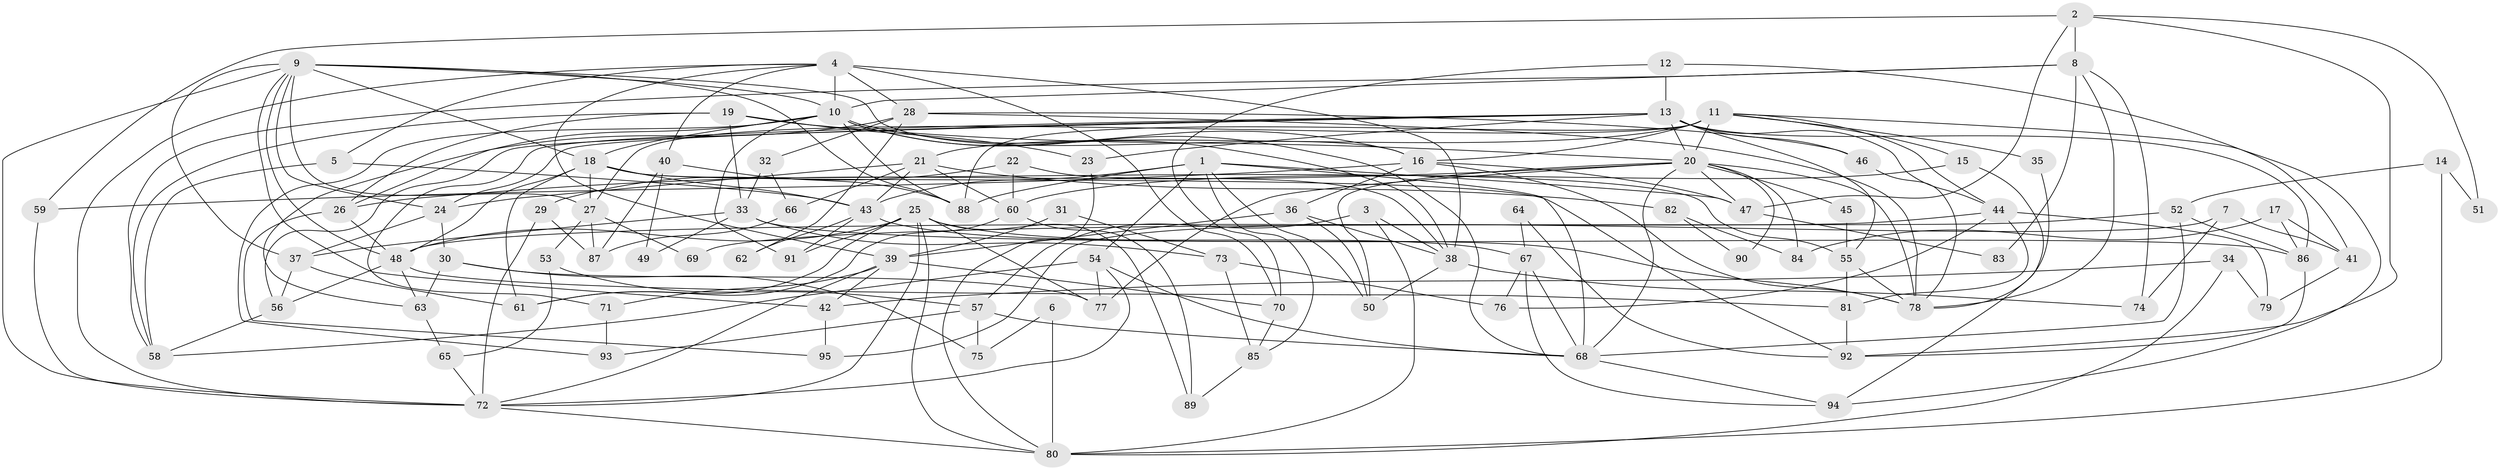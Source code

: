 // original degree distribution, {6: 0.08148148148148149, 5: 0.16296296296296298, 3: 0.3111111111111111, 4: 0.2518518518518518, 2: 0.1259259259259259, 7: 0.037037037037037035, 8: 0.022222222222222223, 9: 0.007407407407407408}
// Generated by graph-tools (version 1.1) at 2025/51/03/04/25 22:51:15]
// undirected, 95 vertices, 218 edges
graph export_dot {
  node [color=gray90,style=filled];
  1;
  2;
  3;
  4;
  5;
  6;
  7;
  8;
  9;
  10;
  11;
  12;
  13;
  14;
  15;
  16;
  17;
  18;
  19;
  20;
  21;
  22;
  23;
  24;
  25;
  26;
  27;
  28;
  29;
  30;
  31;
  32;
  33;
  34;
  35;
  36;
  37;
  38;
  39;
  40;
  41;
  42;
  43;
  44;
  45;
  46;
  47;
  48;
  49;
  50;
  51;
  52;
  53;
  54;
  55;
  56;
  57;
  58;
  59;
  60;
  61;
  62;
  63;
  64;
  65;
  66;
  67;
  68;
  69;
  70;
  71;
  72;
  73;
  74;
  75;
  76;
  77;
  78;
  79;
  80;
  81;
  82;
  83;
  84;
  85;
  86;
  87;
  88;
  89;
  90;
  91;
  92;
  93;
  94;
  95;
  1 -- 43 [weight=1.0];
  1 -- 47 [weight=1.0];
  1 -- 50 [weight=1.0];
  1 -- 54 [weight=1.0];
  1 -- 68 [weight=1.0];
  1 -- 85 [weight=1.0];
  1 -- 88 [weight=1.0];
  2 -- 8 [weight=1.0];
  2 -- 47 [weight=1.0];
  2 -- 51 [weight=1.0];
  2 -- 59 [weight=1.0];
  2 -- 92 [weight=1.0];
  3 -- 38 [weight=1.0];
  3 -- 57 [weight=1.0];
  3 -- 80 [weight=1.0];
  4 -- 5 [weight=1.0];
  4 -- 10 [weight=1.0];
  4 -- 28 [weight=1.0];
  4 -- 38 [weight=2.0];
  4 -- 39 [weight=1.0];
  4 -- 40 [weight=1.0];
  4 -- 70 [weight=1.0];
  4 -- 72 [weight=1.0];
  5 -- 43 [weight=1.0];
  5 -- 58 [weight=1.0];
  6 -- 75 [weight=1.0];
  6 -- 80 [weight=1.0];
  7 -- 41 [weight=1.0];
  7 -- 74 [weight=1.0];
  7 -- 95 [weight=1.0];
  8 -- 10 [weight=1.0];
  8 -- 58 [weight=1.0];
  8 -- 74 [weight=1.0];
  8 -- 78 [weight=1.0];
  8 -- 83 [weight=1.0];
  9 -- 10 [weight=1.0];
  9 -- 16 [weight=1.0];
  9 -- 18 [weight=1.0];
  9 -- 24 [weight=1.0];
  9 -- 27 [weight=1.0];
  9 -- 37 [weight=1.0];
  9 -- 42 [weight=1.0];
  9 -- 48 [weight=1.0];
  9 -- 72 [weight=1.0];
  9 -- 88 [weight=1.0];
  10 -- 16 [weight=1.0];
  10 -- 18 [weight=2.0];
  10 -- 26 [weight=1.0];
  10 -- 38 [weight=3.0];
  10 -- 68 [weight=1.0];
  10 -- 88 [weight=2.0];
  10 -- 91 [weight=1.0];
  10 -- 93 [weight=1.0];
  11 -- 15 [weight=1.0];
  11 -- 16 [weight=1.0];
  11 -- 20 [weight=2.0];
  11 -- 21 [weight=1.0];
  11 -- 27 [weight=1.0];
  11 -- 35 [weight=1.0];
  11 -- 44 [weight=1.0];
  11 -- 88 [weight=1.0];
  11 -- 94 [weight=1.0];
  12 -- 13 [weight=1.0];
  12 -- 41 [weight=1.0];
  12 -- 70 [weight=1.0];
  13 -- 20 [weight=2.0];
  13 -- 23 [weight=1.0];
  13 -- 24 [weight=1.0];
  13 -- 44 [weight=1.0];
  13 -- 46 [weight=1.0];
  13 -- 55 [weight=1.0];
  13 -- 56 [weight=1.0];
  13 -- 71 [weight=1.0];
  13 -- 86 [weight=1.0];
  14 -- 51 [weight=1.0];
  14 -- 52 [weight=1.0];
  14 -- 80 [weight=1.0];
  15 -- 60 [weight=1.0];
  15 -- 94 [weight=1.0];
  16 -- 36 [weight=1.0];
  16 -- 47 [weight=1.0];
  16 -- 59 [weight=1.0];
  16 -- 78 [weight=1.0];
  17 -- 41 [weight=1.0];
  17 -- 84 [weight=1.0];
  17 -- 86 [weight=1.0];
  18 -- 27 [weight=1.0];
  18 -- 43 [weight=1.0];
  18 -- 48 [weight=1.0];
  18 -- 55 [weight=1.0];
  18 -- 61 [weight=1.0];
  18 -- 92 [weight=1.0];
  19 -- 20 [weight=1.0];
  19 -- 23 [weight=1.0];
  19 -- 26 [weight=1.0];
  19 -- 33 [weight=1.0];
  19 -- 58 [weight=1.0];
  20 -- 26 [weight=1.0];
  20 -- 45 [weight=1.0];
  20 -- 47 [weight=1.0];
  20 -- 50 [weight=1.0];
  20 -- 68 [weight=1.0];
  20 -- 77 [weight=1.0];
  20 -- 78 [weight=1.0];
  20 -- 84 [weight=1.0];
  20 -- 90 [weight=1.0];
  21 -- 24 [weight=1.0];
  21 -- 43 [weight=1.0];
  21 -- 60 [weight=1.0];
  21 -- 66 [weight=1.0];
  21 -- 82 [weight=1.0];
  22 -- 29 [weight=1.0];
  22 -- 38 [weight=1.0];
  22 -- 60 [weight=1.0];
  23 -- 80 [weight=1.0];
  24 -- 30 [weight=1.0];
  24 -- 37 [weight=1.0];
  25 -- 48 [weight=2.0];
  25 -- 61 [weight=2.0];
  25 -- 72 [weight=1.0];
  25 -- 77 [weight=1.0];
  25 -- 78 [weight=1.0];
  25 -- 80 [weight=1.0];
  25 -- 89 [weight=1.0];
  25 -- 91 [weight=1.0];
  26 -- 48 [weight=1.0];
  26 -- 95 [weight=1.0];
  27 -- 53 [weight=1.0];
  27 -- 69 [weight=1.0];
  27 -- 87 [weight=1.0];
  28 -- 32 [weight=1.0];
  28 -- 46 [weight=1.0];
  28 -- 62 [weight=1.0];
  28 -- 63 [weight=1.0];
  28 -- 78 [weight=1.0];
  29 -- 72 [weight=1.0];
  29 -- 87 [weight=1.0];
  30 -- 63 [weight=1.0];
  30 -- 75 [weight=1.0];
  30 -- 77 [weight=1.0];
  31 -- 39 [weight=1.0];
  31 -- 73 [weight=1.0];
  32 -- 33 [weight=1.0];
  32 -- 66 [weight=1.0];
  33 -- 37 [weight=1.0];
  33 -- 49 [weight=1.0];
  33 -- 73 [weight=1.0];
  33 -- 86 [weight=1.0];
  34 -- 42 [weight=1.0];
  34 -- 79 [weight=1.0];
  34 -- 80 [weight=1.0];
  35 -- 78 [weight=1.0];
  36 -- 38 [weight=1.0];
  36 -- 39 [weight=1.0];
  36 -- 50 [weight=1.0];
  37 -- 56 [weight=1.0];
  37 -- 61 [weight=1.0];
  38 -- 50 [weight=1.0];
  38 -- 74 [weight=1.0];
  39 -- 42 [weight=1.0];
  39 -- 70 [weight=1.0];
  39 -- 71 [weight=1.0];
  39 -- 72 [weight=1.0];
  40 -- 49 [weight=1.0];
  40 -- 87 [weight=1.0];
  40 -- 88 [weight=1.0];
  41 -- 79 [weight=1.0];
  42 -- 95 [weight=1.0];
  43 -- 62 [weight=1.0];
  43 -- 67 [weight=1.0];
  43 -- 91 [weight=2.0];
  44 -- 48 [weight=1.0];
  44 -- 76 [weight=1.0];
  44 -- 79 [weight=1.0];
  44 -- 81 [weight=1.0];
  45 -- 55 [weight=1.0];
  46 -- 78 [weight=1.0];
  47 -- 83 [weight=1.0];
  48 -- 56 [weight=1.0];
  48 -- 63 [weight=1.0];
  48 -- 81 [weight=1.0];
  52 -- 68 [weight=1.0];
  52 -- 69 [weight=1.0];
  52 -- 86 [weight=1.0];
  53 -- 57 [weight=1.0];
  53 -- 65 [weight=1.0];
  54 -- 58 [weight=1.0];
  54 -- 68 [weight=1.0];
  54 -- 72 [weight=1.0];
  54 -- 77 [weight=1.0];
  55 -- 78 [weight=1.0];
  55 -- 81 [weight=1.0];
  56 -- 58 [weight=1.0];
  57 -- 68 [weight=1.0];
  57 -- 75 [weight=1.0];
  57 -- 93 [weight=1.0];
  59 -- 72 [weight=1.0];
  60 -- 61 [weight=1.0];
  60 -- 89 [weight=1.0];
  63 -- 65 [weight=1.0];
  64 -- 67 [weight=1.0];
  64 -- 92 [weight=1.0];
  65 -- 72 [weight=1.0];
  66 -- 87 [weight=1.0];
  67 -- 68 [weight=1.0];
  67 -- 76 [weight=1.0];
  67 -- 94 [weight=1.0];
  68 -- 94 [weight=1.0];
  70 -- 85 [weight=1.0];
  71 -- 93 [weight=1.0];
  72 -- 80 [weight=1.0];
  73 -- 76 [weight=1.0];
  73 -- 85 [weight=1.0];
  81 -- 92 [weight=1.0];
  82 -- 84 [weight=1.0];
  82 -- 90 [weight=1.0];
  85 -- 89 [weight=1.0];
  86 -- 92 [weight=1.0];
}
